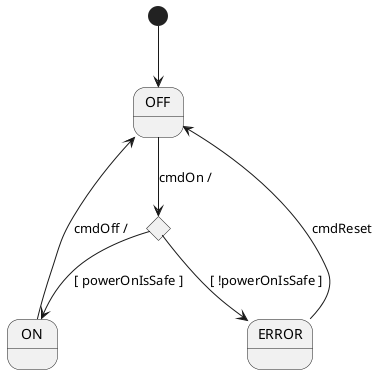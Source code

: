@startuml

[*] --> OFF

state OFF
state ON
state ON_OR_ERROR <<choice>>
state ERROR

OFF --> ON_OR_ERROR : cmdOn /
ON_OR_ERROR --> ON : [ powerOnIsSafe ]
ON_OR_ERROR --> ERROR : [ !powerOnIsSafe ]
ON --> OFF : cmdOff /
ERROR --> OFF : cmdReset

@enduml
